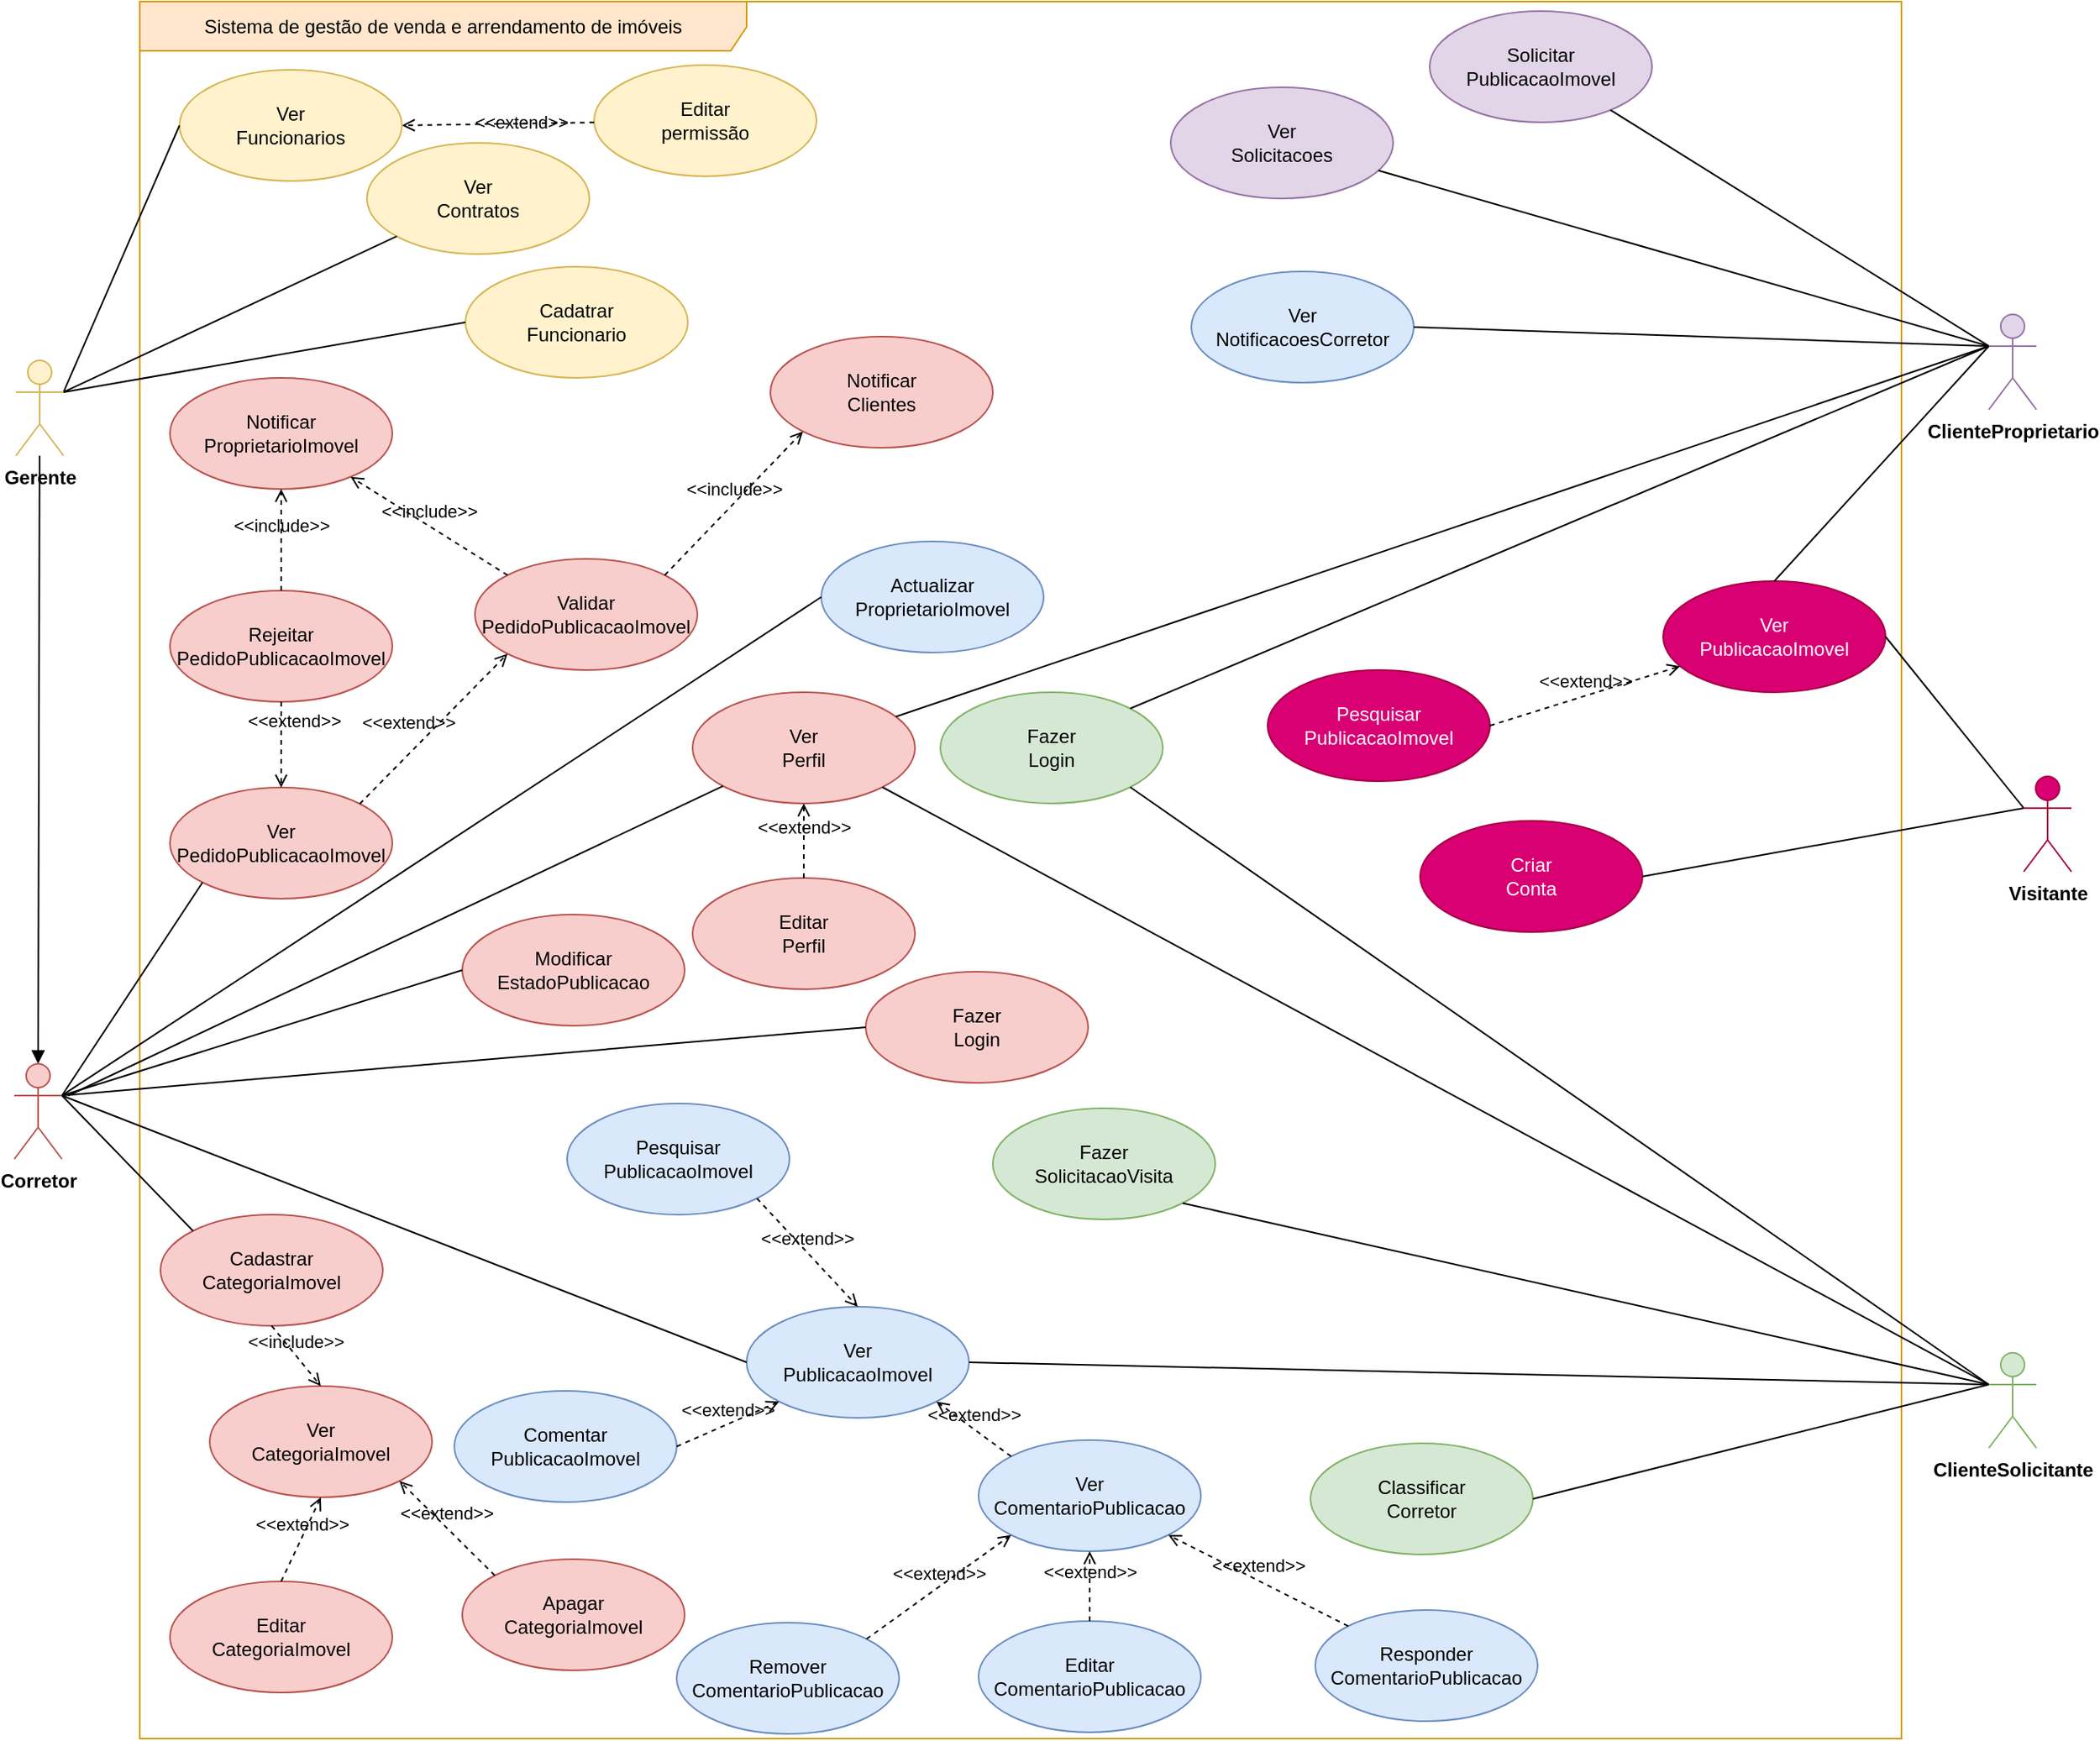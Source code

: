 <mxfile version="24.6.4" type="device">
  <diagram name="Página-1" id="oinIF-td0bnsXT2gxYEK">
    <mxGraphModel dx="1834" dy="1235" grid="0" gridSize="10" guides="1" tooltips="1" connect="1" arrows="1" fold="1" page="0" pageScale="1" pageWidth="827" pageHeight="1169" math="0" shadow="0">
      <root>
        <mxCell id="0" />
        <mxCell id="1" parent="0" />
        <mxCell id="uxgWOtZFFa0mFMytvNgW-1" value="Sistema de gestão de venda e arrendamento de imóveis" style="shape=umlFrame;whiteSpace=wrap;html=1;pointerEvents=0;recursiveResize=0;container=1;collapsible=0;width=382;height=31;fillColor=#ffe6cc;strokeColor=#d79b00;" parent="1" vertex="1">
          <mxGeometry x="-271" y="-207" width="1109" height="1094" as="geometry" />
        </mxCell>
        <mxCell id="uxgWOtZFFa0mFMytvNgW-6" value="Criar&lt;div&gt;Conta&lt;/div&gt;" style="ellipse;whiteSpace=wrap;html=1;fillColor=#d80073;strokeColor=#A50040;fontColor=#ffffff;" parent="uxgWOtZFFa0mFMytvNgW-1" vertex="1">
          <mxGeometry x="806" y="516" width="140" height="70" as="geometry" />
        </mxCell>
        <mxCell id="uxgWOtZFFa0mFMytvNgW-9" value="Cadatrar&lt;div&gt;Funcionario&lt;/div&gt;" style="ellipse;whiteSpace=wrap;html=1;fillColor=#fff2cc;strokeColor=#d6b656;" parent="uxgWOtZFFa0mFMytvNgW-1" vertex="1">
          <mxGeometry x="205" y="167" width="140" height="70" as="geometry" />
        </mxCell>
        <mxCell id="uxgWOtZFFa0mFMytvNgW-18" value="Solicitar&lt;div&gt;&lt;span style=&quot;background-color: initial;&quot;&gt;PublicacaoImovel&lt;/span&gt;&lt;/div&gt;" style="ellipse;whiteSpace=wrap;html=1;fillColor=#e1d5e7;strokeColor=#9673a6;" parent="uxgWOtZFFa0mFMytvNgW-1" vertex="1">
          <mxGeometry x="812" y="6" width="140" height="70" as="geometry" />
        </mxCell>
        <mxCell id="uxgWOtZFFa0mFMytvNgW-19" value="&lt;span&gt;Validar&lt;/span&gt;&lt;div&gt;&lt;span&gt;PedidoPublicacaoImovel&lt;/span&gt;&lt;/div&gt;" style="ellipse;whiteSpace=wrap;html=1;fillColor=#f8cecc;strokeColor=#b85450;fontStyle=0" parent="uxgWOtZFFa0mFMytvNgW-1" vertex="1">
          <mxGeometry x="211" y="351" width="140" height="70" as="geometry" />
        </mxCell>
        <mxCell id="uxgWOtZFFa0mFMytvNgW-22" value="Ver&lt;div&gt;PublicacaoImovel&lt;/div&gt;" style="ellipse;whiteSpace=wrap;html=1;fillColor=#d80073;strokeColor=#A50040;fontColor=#ffffff;" parent="uxgWOtZFFa0mFMytvNgW-1" vertex="1">
          <mxGeometry x="959" y="365" width="140" height="70" as="geometry" />
        </mxCell>
        <mxCell id="uxgWOtZFFa0mFMytvNgW-25" value="Ver&lt;div&gt;NotificacoesCorretor&lt;/div&gt;" style="ellipse;whiteSpace=wrap;html=1;fillColor=#dae8fc;strokeColor=#6c8ebf;fontStyle=0" parent="uxgWOtZFFa0mFMytvNgW-1" vertex="1">
          <mxGeometry x="662" y="170" width="140" height="70" as="geometry" />
        </mxCell>
        <mxCell id="uxgWOtZFFa0mFMytvNgW-31" value="&lt;span&gt;Ver&lt;/span&gt;&lt;div&gt;&lt;span&gt;ComentarioPublicacao&lt;/span&gt;&lt;/div&gt;" style="ellipse;whiteSpace=wrap;html=1;fillColor=#dae8fc;strokeColor=#6c8ebf;fontStyle=0" parent="uxgWOtZFFa0mFMytvNgW-1" vertex="1">
          <mxGeometry x="528" y="906" width="140" height="70" as="geometry" />
        </mxCell>
        <mxCell id="uxgWOtZFFa0mFMytvNgW-34" value="&lt;span&gt;Notificar&lt;/span&gt;&lt;div&gt;&lt;span&gt;ProprietarioImovel&lt;/span&gt;&lt;/div&gt;" style="ellipse;whiteSpace=wrap;html=1;fillColor=#f8cecc;strokeColor=#b85450;fontStyle=0" parent="uxgWOtZFFa0mFMytvNgW-1" vertex="1">
          <mxGeometry x="19" y="237" width="140" height="70" as="geometry" />
        </mxCell>
        <mxCell id="uxgWOtZFFa0mFMytvNgW-36" value="&amp;lt;&amp;lt;include&amp;gt;&amp;gt;" style="html=1;verticalAlign=bottom;labelBackgroundColor=none;endArrow=open;endFill=0;dashed=1;rounded=0;exitX=0;exitY=0;exitDx=0;exitDy=0;" parent="uxgWOtZFFa0mFMytvNgW-1" source="uxgWOtZFFa0mFMytvNgW-19" target="uxgWOtZFFa0mFMytvNgW-34" edge="1">
          <mxGeometry width="160" relative="1" as="geometry">
            <mxPoint x="338" y="303" as="sourcePoint" />
            <mxPoint x="498" y="303" as="targetPoint" />
          </mxGeometry>
        </mxCell>
        <mxCell id="uxgWOtZFFa0mFMytvNgW-37" value="&lt;span&gt;Rejeitar&lt;/span&gt;&lt;div&gt;&lt;span&gt;PedidoPublicacaoImovel&lt;/span&gt;&lt;/div&gt;" style="ellipse;whiteSpace=wrap;html=1;fillColor=#f8cecc;strokeColor=#b85450;fontStyle=0" parent="uxgWOtZFFa0mFMytvNgW-1" vertex="1">
          <mxGeometry x="19" y="371" width="140" height="70" as="geometry" />
        </mxCell>
        <mxCell id="uxgWOtZFFa0mFMytvNgW-39" value="&amp;lt;&amp;lt;include&amp;gt;&amp;gt;" style="html=1;verticalAlign=bottom;labelBackgroundColor=none;endArrow=open;endFill=0;dashed=1;rounded=0;exitX=0.5;exitY=0;exitDx=0;exitDy=0;entryX=0.5;entryY=1;entryDx=0;entryDy=0;" parent="uxgWOtZFFa0mFMytvNgW-1" source="uxgWOtZFFa0mFMytvNgW-37" target="uxgWOtZFFa0mFMytvNgW-34" edge="1">
          <mxGeometry width="160" relative="1" as="geometry">
            <mxPoint x="143" y="306" as="sourcePoint" />
            <mxPoint x="144" y="215" as="targetPoint" />
          </mxGeometry>
        </mxCell>
        <mxCell id="uxgWOtZFFa0mFMytvNgW-41" value="&lt;span&gt;Remover&lt;/span&gt;&lt;div&gt;&lt;span&gt;ComentarioPublicacao&lt;/span&gt;&lt;br&gt;&lt;/div&gt;" style="ellipse;whiteSpace=wrap;html=1;fillColor=#dae8fc;strokeColor=#6c8ebf;fontStyle=0" parent="uxgWOtZFFa0mFMytvNgW-1" vertex="1">
          <mxGeometry x="338" y="1021" width="140" height="70" as="geometry" />
        </mxCell>
        <mxCell id="uxgWOtZFFa0mFMytvNgW-42" value="&lt;span&gt;Editar&lt;/span&gt;&lt;div&gt;&lt;span&gt;ComentarioPublicacao&lt;/span&gt;&lt;br&gt;&lt;/div&gt;" style="ellipse;whiteSpace=wrap;html=1;fillColor=#dae8fc;strokeColor=#6c8ebf;fontStyle=0" parent="uxgWOtZFFa0mFMytvNgW-1" vertex="1">
          <mxGeometry x="528" y="1020" width="140" height="70" as="geometry" />
        </mxCell>
        <mxCell id="uxgWOtZFFa0mFMytvNgW-56" value="&lt;div&gt;&lt;span&gt;Responder&lt;/span&gt;&lt;/div&gt;&lt;div&gt;&lt;span&gt;ComentarioPublicacao&lt;/span&gt;&lt;br&gt;&lt;/div&gt;" style="ellipse;whiteSpace=wrap;html=1;fillColor=#dae8fc;strokeColor=#6c8ebf;fontStyle=0" parent="uxgWOtZFFa0mFMytvNgW-1" vertex="1">
          <mxGeometry x="740" y="1013" width="140" height="70" as="geometry" />
        </mxCell>
        <mxCell id="uxgWOtZFFa0mFMytvNgW-57" value="&amp;lt;&amp;lt;extend&amp;gt;&amp;gt;" style="html=1;verticalAlign=bottom;labelBackgroundColor=none;endArrow=open;endFill=0;dashed=1;rounded=0;entryX=1;entryY=1;entryDx=0;entryDy=0;" parent="uxgWOtZFFa0mFMytvNgW-1" source="uxgWOtZFFa0mFMytvNgW-56" target="uxgWOtZFFa0mFMytvNgW-31" edge="1">
          <mxGeometry width="160" relative="1" as="geometry">
            <mxPoint x="196" y="611" as="sourcePoint" />
            <mxPoint x="242" y="668" as="targetPoint" />
          </mxGeometry>
        </mxCell>
        <mxCell id="uxgWOtZFFa0mFMytvNgW-55" value="&lt;span&gt;Cadastrar&lt;/span&gt;&lt;div&gt;&lt;span&gt;CategoriaImovel&lt;/span&gt;&lt;/div&gt;" style="ellipse;whiteSpace=wrap;html=1;fillColor=#f8cecc;strokeColor=#b85450;fontStyle=0" parent="uxgWOtZFFa0mFMytvNgW-1" vertex="1">
          <mxGeometry x="13" y="764" width="140" height="70" as="geometry" />
        </mxCell>
        <mxCell id="uxgWOtZFFa0mFMytvNgW-62" value="Pesquisar&lt;div&gt;PublicacaoImovel&lt;/div&gt;" style="ellipse;whiteSpace=wrap;html=1;fillColor=#d80073;strokeColor=#A50040;fontColor=#ffffff;" parent="uxgWOtZFFa0mFMytvNgW-1" vertex="1">
          <mxGeometry x="710" y="421" width="140" height="70" as="geometry" />
        </mxCell>
        <mxCell id="uxgWOtZFFa0mFMytvNgW-63" value="&amp;lt;&amp;lt;extend&amp;gt;&amp;gt;" style="html=1;verticalAlign=bottom;labelBackgroundColor=none;endArrow=open;endFill=0;dashed=1;rounded=0;exitX=1;exitY=0.5;exitDx=0;exitDy=0;" parent="uxgWOtZFFa0mFMytvNgW-1" source="uxgWOtZFFa0mFMytvNgW-62" target="uxgWOtZFFa0mFMytvNgW-22" edge="1">
          <mxGeometry width="160" relative="1" as="geometry">
            <mxPoint x="531.5" y="690" as="sourcePoint" />
            <mxPoint x="499.5" y="753" as="targetPoint" />
          </mxGeometry>
        </mxCell>
        <mxCell id="uxgWOtZFFa0mFMytvNgW-65" value="&lt;span&gt;&lt;span&gt;Modificar&lt;/span&gt;&lt;/span&gt;&lt;div&gt;&lt;span&gt;&lt;span&gt;EstadoPublicacao&lt;/span&gt;&lt;/span&gt;&lt;/div&gt;" style="ellipse;whiteSpace=wrap;html=1;fillColor=#f8cecc;strokeColor=#b85450;fontStyle=0" parent="uxgWOtZFFa0mFMytvNgW-1" vertex="1">
          <mxGeometry x="203" y="575" width="140" height="70" as="geometry" />
        </mxCell>
        <mxCell id="uxgWOtZFFa0mFMytvNgW-58" value="&lt;span&gt;Ver&lt;/span&gt;&lt;div&gt;&lt;span&gt;PublicacaoImovel&lt;/span&gt;&lt;/div&gt;" style="ellipse;whiteSpace=wrap;html=1;fillColor=#dae8fc;strokeColor=#6c8ebf;fontStyle=0" parent="uxgWOtZFFa0mFMytvNgW-1" vertex="1">
          <mxGeometry x="382" y="822" width="140" height="70" as="geometry" />
        </mxCell>
        <mxCell id="uxgWOtZFFa0mFMytvNgW-70" value="Fazer&lt;div&gt;SolicitacaoVisita&lt;/div&gt;" style="ellipse;whiteSpace=wrap;html=1;fillColor=#d5e8d4;strokeColor=#82b366;" parent="uxgWOtZFFa0mFMytvNgW-1" vertex="1">
          <mxGeometry x="537" y="697" width="140" height="70" as="geometry" />
        </mxCell>
        <mxCell id="uxgWOtZFFa0mFMytvNgW-77" value="Editar&lt;div&gt;permissão&lt;/div&gt;" style="ellipse;whiteSpace=wrap;html=1;fillColor=#fff2cc;strokeColor=#d6b656;" parent="uxgWOtZFFa0mFMytvNgW-1" vertex="1">
          <mxGeometry x="286" y="40" width="140" height="70" as="geometry" />
        </mxCell>
        <mxCell id="uxgWOtZFFa0mFMytvNgW-78" value="&amp;lt;&amp;lt;extend&amp;gt;&amp;gt;" style="html=1;verticalAlign=bottom;labelBackgroundColor=none;endArrow=open;endFill=0;dashed=1;rounded=0;entryX=1;entryY=0.5;entryDx=0;entryDy=0;" parent="uxgWOtZFFa0mFMytvNgW-1" source="uxgWOtZFFa0mFMytvNgW-77" target="FGOciUeCJHYGwHbxiSey-7" edge="1">
          <mxGeometry x="-0.234" y="8" width="160" relative="1" as="geometry">
            <mxPoint x="129" y="179" as="sourcePoint" />
            <mxPoint x="112" y="163" as="targetPoint" />
            <mxPoint as="offset" />
          </mxGeometry>
        </mxCell>
        <mxCell id="uxgWOtZFFa0mFMytvNgW-79" value="Classificar&lt;div&gt;Corretor&lt;/div&gt;" style="ellipse;whiteSpace=wrap;html=1;fillColor=#d5e8d4;strokeColor=#82b366;" parent="uxgWOtZFFa0mFMytvNgW-1" vertex="1">
          <mxGeometry x="737" y="908" width="140" height="70" as="geometry" />
        </mxCell>
        <mxCell id="uxgWOtZFFa0mFMytvNgW-85" value="Ver&lt;div&gt;Perfil&lt;/div&gt;" style="ellipse;whiteSpace=wrap;html=1;fillColor=#f8cecc;strokeColor=#b85450;fontStyle=0" parent="uxgWOtZFFa0mFMytvNgW-1" vertex="1">
          <mxGeometry x="348" y="435" width="140" height="70" as="geometry" />
        </mxCell>
        <mxCell id="uxgWOtZFFa0mFMytvNgW-87" value="Ver&lt;div&gt;Contratos&lt;/div&gt;" style="ellipse;whiteSpace=wrap;html=1;fillColor=#fff2cc;strokeColor=#d6b656;" parent="uxgWOtZFFa0mFMytvNgW-1" vertex="1">
          <mxGeometry x="143" y="89" width="140" height="70" as="geometry" />
        </mxCell>
        <mxCell id="FGOciUeCJHYGwHbxiSey-1" value="&lt;span&gt;Fazer&lt;/span&gt;&lt;div&gt;&lt;span&gt;Login&lt;/span&gt;&lt;/div&gt;" style="ellipse;whiteSpace=wrap;html=1;fillColor=#d5e8d4;strokeColor=#82b366;fontStyle=0" parent="uxgWOtZFFa0mFMytvNgW-1" vertex="1">
          <mxGeometry x="504" y="435" width="140" height="70" as="geometry" />
        </mxCell>
        <mxCell id="FGOciUeCJHYGwHbxiSey-7" value="Ver&lt;div&gt;Funcionarios&lt;/div&gt;" style="ellipse;whiteSpace=wrap;html=1;fillColor=#fff2cc;strokeColor=#d6b656;" parent="uxgWOtZFFa0mFMytvNgW-1" vertex="1">
          <mxGeometry x="25" y="43" width="140" height="70" as="geometry" />
        </mxCell>
        <mxCell id="FGOciUeCJHYGwHbxiSey-15" value="&amp;lt;&amp;lt;extend&amp;gt;&amp;gt;" style="html=1;verticalAlign=bottom;labelBackgroundColor=none;endArrow=open;endFill=0;dashed=1;rounded=0;entryX=0;entryY=1;entryDx=0;entryDy=0;exitX=1;exitY=0;exitDx=0;exitDy=0;" parent="uxgWOtZFFa0mFMytvNgW-1" source="uxgWOtZFFa0mFMytvNgW-41" target="uxgWOtZFFa0mFMytvNgW-31" edge="1">
          <mxGeometry width="160" relative="1" as="geometry">
            <mxPoint x="295" y="905" as="sourcePoint" />
            <mxPoint x="322" y="974" as="targetPoint" />
          </mxGeometry>
        </mxCell>
        <mxCell id="FGOciUeCJHYGwHbxiSey-16" value="&amp;lt;&amp;lt;extend&amp;gt;&amp;gt;" style="html=1;verticalAlign=bottom;labelBackgroundColor=none;endArrow=open;endFill=0;dashed=1;rounded=0;entryX=0.5;entryY=1;entryDx=0;entryDy=0;exitX=0.5;exitY=0;exitDx=0;exitDy=0;" parent="uxgWOtZFFa0mFMytvNgW-1" source="uxgWOtZFFa0mFMytvNgW-42" target="uxgWOtZFFa0mFMytvNgW-31" edge="1">
          <mxGeometry width="160" relative="1" as="geometry">
            <mxPoint x="259" y="973" as="sourcePoint" />
            <mxPoint x="360" y="887" as="targetPoint" />
          </mxGeometry>
        </mxCell>
        <mxCell id="FGOciUeCJHYGwHbxiSey-23" value="Editar&lt;div&gt;Perfil&lt;/div&gt;" style="ellipse;whiteSpace=wrap;html=1;fillColor=#f8cecc;strokeColor=#b85450;fontStyle=0" parent="uxgWOtZFFa0mFMytvNgW-1" vertex="1">
          <mxGeometry x="348" y="552" width="140" height="70" as="geometry" />
        </mxCell>
        <mxCell id="FGOciUeCJHYGwHbxiSey-24" value="&amp;lt;&amp;lt;extend&amp;gt;&amp;gt;" style="html=1;verticalAlign=bottom;labelBackgroundColor=none;endArrow=open;endFill=0;dashed=1;rounded=0;entryX=0.5;entryY=1;entryDx=0;entryDy=0;exitX=0.5;exitY=0;exitDx=0;exitDy=0;" parent="uxgWOtZFFa0mFMytvNgW-1" source="FGOciUeCJHYGwHbxiSey-23" target="uxgWOtZFFa0mFMytvNgW-85" edge="1">
          <mxGeometry width="160" relative="1" as="geometry">
            <mxPoint x="200" y="626" as="sourcePoint" />
            <mxPoint x="237" y="561" as="targetPoint" />
          </mxGeometry>
        </mxCell>
        <mxCell id="FGOciUeCJHYGwHbxiSey-25" value="&lt;span&gt;Ver&lt;/span&gt;&lt;div&gt;&lt;span&gt;CategoriaImovel&lt;/span&gt;&lt;/div&gt;" style="ellipse;whiteSpace=wrap;html=1;fillColor=#f8cecc;strokeColor=#b85450;fontStyle=0" parent="uxgWOtZFFa0mFMytvNgW-1" vertex="1">
          <mxGeometry x="44" y="872" width="140" height="70" as="geometry" />
        </mxCell>
        <mxCell id="FGOciUeCJHYGwHbxiSey-27" value="&amp;lt;&amp;lt;include&amp;gt;&amp;gt;" style="html=1;verticalAlign=bottom;labelBackgroundColor=none;endArrow=open;endFill=0;dashed=1;rounded=0;exitX=0.5;exitY=1;exitDx=0;exitDy=0;entryX=0.5;entryY=0;entryDx=0;entryDy=0;" parent="uxgWOtZFFa0mFMytvNgW-1" source="uxgWOtZFFa0mFMytvNgW-55" target="FGOciUeCJHYGwHbxiSey-25" edge="1">
          <mxGeometry width="160" relative="1" as="geometry">
            <mxPoint x="228" y="944" as="sourcePoint" />
            <mxPoint x="127" y="918" as="targetPoint" />
          </mxGeometry>
        </mxCell>
        <mxCell id="FGOciUeCJHYGwHbxiSey-28" value="&lt;span&gt;Editar&lt;/span&gt;&lt;div&gt;&lt;span&gt;CategoriaImovel&lt;/span&gt;&lt;/div&gt;" style="ellipse;whiteSpace=wrap;html=1;fillColor=#f8cecc;strokeColor=#b85450;fontStyle=0" parent="uxgWOtZFFa0mFMytvNgW-1" vertex="1">
          <mxGeometry x="19" y="995" width="140" height="70" as="geometry" />
        </mxCell>
        <mxCell id="FGOciUeCJHYGwHbxiSey-29" value="&amp;lt;&amp;lt;extend&amp;gt;&amp;gt;" style="html=1;verticalAlign=bottom;labelBackgroundColor=none;endArrow=open;endFill=0;dashed=1;rounded=0;entryX=0.5;entryY=1;entryDx=0;entryDy=0;exitX=0.5;exitY=0;exitDx=0;exitDy=0;" parent="uxgWOtZFFa0mFMytvNgW-1" source="FGOciUeCJHYGwHbxiSey-28" target="FGOciUeCJHYGwHbxiSey-25" edge="1">
          <mxGeometry width="160" relative="1" as="geometry">
            <mxPoint x="249" y="941" as="sourcePoint" />
            <mxPoint x="249" y="840" as="targetPoint" />
          </mxGeometry>
        </mxCell>
        <mxCell id="FGOciUeCJHYGwHbxiSey-30" value="&lt;span&gt;Apagar&lt;/span&gt;&lt;div&gt;&lt;span&gt;CategoriaImovel&lt;/span&gt;&lt;/div&gt;" style="ellipse;whiteSpace=wrap;html=1;fillColor=#f8cecc;strokeColor=#b85450;fontStyle=0" parent="uxgWOtZFFa0mFMytvNgW-1" vertex="1">
          <mxGeometry x="203" y="981" width="140" height="70" as="geometry" />
        </mxCell>
        <mxCell id="FGOciUeCJHYGwHbxiSey-31" value="&amp;lt;&amp;lt;extend&amp;gt;&amp;gt;" style="html=1;verticalAlign=bottom;labelBackgroundColor=none;endArrow=open;endFill=0;dashed=1;rounded=0;exitX=0;exitY=0;exitDx=0;exitDy=0;entryX=1;entryY=1;entryDx=0;entryDy=0;" parent="uxgWOtZFFa0mFMytvNgW-1" source="FGOciUeCJHYGwHbxiSey-30" target="FGOciUeCJHYGwHbxiSey-25" edge="1">
          <mxGeometry width="160" relative="1" as="geometry">
            <mxPoint x="396" y="943" as="sourcePoint" />
            <mxPoint x="305" y="941" as="targetPoint" />
          </mxGeometry>
        </mxCell>
        <mxCell id="FGOciUeCJHYGwHbxiSey-34" value="&lt;span&gt;Comentar&lt;/span&gt;&lt;div&gt;&lt;span&gt;PublicacaoImovel&lt;/span&gt;&lt;/div&gt;" style="ellipse;whiteSpace=wrap;html=1;fillColor=#dae8fc;strokeColor=#6c8ebf;fontStyle=0" parent="uxgWOtZFFa0mFMytvNgW-1" vertex="1">
          <mxGeometry x="198" y="875" width="140" height="70" as="geometry" />
        </mxCell>
        <mxCell id="FGOciUeCJHYGwHbxiSey-35" value="&amp;lt;&amp;lt;extend&amp;gt;&amp;gt;" style="html=1;verticalAlign=bottom;labelBackgroundColor=none;endArrow=open;endFill=0;dashed=1;rounded=0;entryX=0;entryY=1;entryDx=0;entryDy=0;exitX=1;exitY=0.5;exitDx=0;exitDy=0;" parent="uxgWOtZFFa0mFMytvNgW-1" source="FGOciUeCJHYGwHbxiSey-34" target="uxgWOtZFFa0mFMytvNgW-58" edge="1">
          <mxGeometry width="160" relative="1" as="geometry">
            <mxPoint x="331" y="738" as="sourcePoint" />
            <mxPoint x="322" y="623" as="targetPoint" />
          </mxGeometry>
        </mxCell>
        <mxCell id="FGOciUeCJHYGwHbxiSey-36" value="&amp;lt;&amp;lt;extend&amp;gt;&amp;gt;" style="html=1;verticalAlign=bottom;labelBackgroundColor=none;endArrow=open;endFill=0;dashed=1;rounded=0;entryX=1;entryY=1;entryDx=0;entryDy=0;exitX=0;exitY=0;exitDx=0;exitDy=0;" parent="uxgWOtZFFa0mFMytvNgW-1" source="uxgWOtZFFa0mFMytvNgW-31" target="uxgWOtZFFa0mFMytvNgW-58" edge="1">
          <mxGeometry width="160" relative="1" as="geometry">
            <mxPoint x="492" y="763" as="sourcePoint" />
            <mxPoint x="406" y="635" as="targetPoint" />
          </mxGeometry>
        </mxCell>
        <mxCell id="tdkB1YRlQaMixIxoZtIN-6" value="&lt;span&gt;&lt;span&gt;Fazer&lt;/span&gt;&lt;/span&gt;&lt;div&gt;&lt;span&gt;&lt;span&gt;Login&lt;/span&gt;&lt;/span&gt;&lt;/div&gt;" style="ellipse;whiteSpace=wrap;html=1;fillColor=#f8cecc;strokeColor=#b85450;fontStyle=0" parent="uxgWOtZFFa0mFMytvNgW-1" vertex="1">
          <mxGeometry x="457" y="611" width="140" height="70" as="geometry" />
        </mxCell>
        <mxCell id="tdkB1YRlQaMixIxoZtIN-7" value="&lt;span&gt;Notificar&lt;/span&gt;&lt;div&gt;&lt;span&gt;Clientes&lt;/span&gt;&lt;/div&gt;" style="ellipse;whiteSpace=wrap;html=1;fillColor=#f8cecc;strokeColor=#b85450;fontStyle=0" parent="uxgWOtZFFa0mFMytvNgW-1" vertex="1">
          <mxGeometry x="397" y="211" width="140" height="70" as="geometry" />
        </mxCell>
        <mxCell id="tdkB1YRlQaMixIxoZtIN-8" value="&amp;lt;&amp;lt;include&amp;gt;&amp;gt;" style="html=1;verticalAlign=bottom;labelBackgroundColor=none;endArrow=open;endFill=0;dashed=1;rounded=0;exitX=1;exitY=0;exitDx=0;exitDy=0;entryX=0;entryY=1;entryDx=0;entryDy=0;" parent="uxgWOtZFFa0mFMytvNgW-1" source="uxgWOtZFFa0mFMytvNgW-19" target="tdkB1YRlQaMixIxoZtIN-7" edge="1">
          <mxGeometry width="160" relative="1" as="geometry">
            <mxPoint x="112" y="403" as="sourcePoint" />
            <mxPoint x="113" y="345" as="targetPoint" />
          </mxGeometry>
        </mxCell>
        <mxCell id="tdkB1YRlQaMixIxoZtIN-9" value="&lt;span&gt;Ver&lt;/span&gt;&lt;div&gt;&lt;span&gt;PedidoPublicacaoImovel&lt;/span&gt;&lt;/div&gt;" style="ellipse;whiteSpace=wrap;html=1;fillColor=#f8cecc;strokeColor=#b85450;fontStyle=0" parent="uxgWOtZFFa0mFMytvNgW-1" vertex="1">
          <mxGeometry x="19" y="495" width="140" height="70" as="geometry" />
        </mxCell>
        <mxCell id="tdkB1YRlQaMixIxoZtIN-10" value="&amp;lt;&amp;lt;extend&amp;gt;&amp;gt;" style="html=1;verticalAlign=bottom;labelBackgroundColor=none;endArrow=open;endFill=0;dashed=1;rounded=0;entryX=0.5;entryY=0;entryDx=0;entryDy=0;exitX=0.5;exitY=1;exitDx=0;exitDy=0;" parent="uxgWOtZFFa0mFMytvNgW-1" source="uxgWOtZFFa0mFMytvNgW-37" target="tdkB1YRlQaMixIxoZtIN-9" edge="1">
          <mxGeometry x="-0.234" y="8" width="160" relative="1" as="geometry">
            <mxPoint x="159" y="421" as="sourcePoint" />
            <mxPoint x="39" y="423" as="targetPoint" />
            <mxPoint as="offset" />
          </mxGeometry>
        </mxCell>
        <mxCell id="tdkB1YRlQaMixIxoZtIN-11" value="&amp;lt;&amp;lt;extend&amp;gt;&amp;gt;" style="html=1;verticalAlign=bottom;labelBackgroundColor=none;endArrow=open;endFill=0;dashed=1;rounded=0;entryX=0;entryY=1;entryDx=0;entryDy=0;exitX=1;exitY=0;exitDx=0;exitDy=0;" parent="uxgWOtZFFa0mFMytvNgW-1" source="tdkB1YRlQaMixIxoZtIN-9" target="uxgWOtZFFa0mFMytvNgW-19" edge="1">
          <mxGeometry x="-0.234" y="8" width="160" relative="1" as="geometry">
            <mxPoint x="170" y="417" as="sourcePoint" />
            <mxPoint x="50" y="419" as="targetPoint" />
            <mxPoint as="offset" />
          </mxGeometry>
        </mxCell>
        <mxCell id="tdkB1YRlQaMixIxoZtIN-12" value="&lt;span&gt;Pesquisar&lt;/span&gt;&lt;div&gt;&lt;span&gt;PublicacaoImovel&lt;/span&gt;&lt;/div&gt;" style="ellipse;whiteSpace=wrap;html=1;fillColor=#dae8fc;strokeColor=#6c8ebf;fontStyle=0" parent="uxgWOtZFFa0mFMytvNgW-1" vertex="1">
          <mxGeometry x="269" y="694" width="140" height="70" as="geometry" />
        </mxCell>
        <mxCell id="tdkB1YRlQaMixIxoZtIN-13" value="&amp;lt;&amp;lt;extend&amp;gt;&amp;gt;" style="html=1;verticalAlign=bottom;labelBackgroundColor=none;endArrow=open;endFill=0;dashed=1;rounded=0;entryX=0.5;entryY=0;entryDx=0;entryDy=0;exitX=1;exitY=1;exitDx=0;exitDy=0;" parent="uxgWOtZFFa0mFMytvNgW-1" source="tdkB1YRlQaMixIxoZtIN-12" target="uxgWOtZFFa0mFMytvNgW-58" edge="1">
          <mxGeometry width="160" relative="1" as="geometry">
            <mxPoint x="503" y="815" as="sourcePoint" />
            <mxPoint x="568" y="803" as="targetPoint" />
          </mxGeometry>
        </mxCell>
        <mxCell id="tdkB1YRlQaMixIxoZtIN-15" value="Ver&lt;div&gt;&lt;span style=&quot;background-color: initial;&quot;&gt;Solicitacoes&lt;/span&gt;&lt;/div&gt;" style="ellipse;whiteSpace=wrap;html=1;fillColor=#e1d5e7;strokeColor=#9673a6;" parent="uxgWOtZFFa0mFMytvNgW-1" vertex="1">
          <mxGeometry x="649" y="54" width="140" height="70" as="geometry" />
        </mxCell>
        <mxCell id="tdkB1YRlQaMixIxoZtIN-20" value="Actualizar&lt;div&gt;ProprietarioImovel&lt;/div&gt;" style="ellipse;whiteSpace=wrap;html=1;fillColor=#dae8fc;strokeColor=#6c8ebf;fontStyle=0" parent="uxgWOtZFFa0mFMytvNgW-1" vertex="1">
          <mxGeometry x="429" y="340" width="140" height="70" as="geometry" />
        </mxCell>
        <mxCell id="uxgWOtZFFa0mFMytvNgW-13" style="rounded=0;orthogonalLoop=1;jettySize=auto;html=1;entryX=0;entryY=0.5;entryDx=0;entryDy=0;endArrow=none;endFill=0;exitX=1;exitY=0.333;exitDx=0;exitDy=0;exitPerimeter=0;" parent="1" source="uxgWOtZFFa0mFMytvNgW-2" target="uxgWOtZFFa0mFMytvNgW-9" edge="1">
          <mxGeometry relative="1" as="geometry" />
        </mxCell>
        <mxCell id="uxgWOtZFFa0mFMytvNgW-15" style="rounded=0;orthogonalLoop=1;jettySize=auto;html=1;endArrow=block;endFill=1;entryX=0.5;entryY=0;entryDx=0;entryDy=0;entryPerimeter=0;" parent="1" source="uxgWOtZFFa0mFMytvNgW-2" target="uxgWOtZFFa0mFMytvNgW-3" edge="1">
          <mxGeometry relative="1" as="geometry">
            <mxPoint x="-340" y="450" as="targetPoint" />
          </mxGeometry>
        </mxCell>
        <mxCell id="uxgWOtZFFa0mFMytvNgW-88" style="rounded=0;orthogonalLoop=1;jettySize=auto;html=1;endArrow=none;endFill=0;exitX=1;exitY=0.333;exitDx=0;exitDy=0;exitPerimeter=0;" parent="1" source="uxgWOtZFFa0mFMytvNgW-2" target="uxgWOtZFFa0mFMytvNgW-87" edge="1">
          <mxGeometry relative="1" as="geometry" />
        </mxCell>
        <mxCell id="FGOciUeCJHYGwHbxiSey-8" style="rounded=0;orthogonalLoop=1;jettySize=auto;html=1;entryX=0;entryY=0.5;entryDx=0;entryDy=0;exitX=1;exitY=0.333;exitDx=0;exitDy=0;exitPerimeter=0;endArrow=none;endFill=0;" parent="1" source="uxgWOtZFFa0mFMytvNgW-2" target="FGOciUeCJHYGwHbxiSey-7" edge="1">
          <mxGeometry relative="1" as="geometry" />
        </mxCell>
        <mxCell id="uxgWOtZFFa0mFMytvNgW-2" value="&lt;span style=&quot;font-weight: 700; text-wrap: wrap;&quot;&gt;Gerente&lt;/span&gt;" style="shape=umlActor;verticalLabelPosition=bottom;verticalAlign=top;html=1;fillColor=#fff2cc;strokeColor=#d6b656;" parent="1" vertex="1">
          <mxGeometry x="-349" y="19" width="30" height="60" as="geometry" />
        </mxCell>
        <mxCell id="uxgWOtZFFa0mFMytvNgW-21" style="rounded=0;orthogonalLoop=1;jettySize=auto;html=1;entryX=0;entryY=1;entryDx=0;entryDy=0;exitX=1;exitY=0.333;exitDx=0;exitDy=0;exitPerimeter=0;endArrow=none;endFill=0;" parent="1" source="uxgWOtZFFa0mFMytvNgW-3" target="tdkB1YRlQaMixIxoZtIN-9" edge="1">
          <mxGeometry relative="1" as="geometry" />
        </mxCell>
        <mxCell id="uxgWOtZFFa0mFMytvNgW-27" style="rounded=0;orthogonalLoop=1;jettySize=auto;html=1;entryX=0;entryY=0.5;entryDx=0;entryDy=0;exitX=1;exitY=0.333;exitDx=0;exitDy=0;exitPerimeter=0;endArrow=none;endFill=0;" parent="1" source="uxgWOtZFFa0mFMytvNgW-3" target="tdkB1YRlQaMixIxoZtIN-20" edge="1">
          <mxGeometry relative="1" as="geometry" />
        </mxCell>
        <mxCell id="uxgWOtZFFa0mFMytvNgW-86" style="rounded=0;orthogonalLoop=1;jettySize=auto;html=1;endArrow=none;endFill=0;" parent="1" target="uxgWOtZFFa0mFMytvNgW-85" edge="1">
          <mxGeometry relative="1" as="geometry">
            <mxPoint x="-316" y="482" as="sourcePoint" />
          </mxGeometry>
        </mxCell>
        <mxCell id="FGOciUeCJHYGwHbxiSey-2" style="rounded=0;orthogonalLoop=1;jettySize=auto;html=1;entryX=0;entryY=0.5;entryDx=0;entryDy=0;endArrow=none;endFill=0;exitX=1;exitY=0.333;exitDx=0;exitDy=0;exitPerimeter=0;" parent="1" source="uxgWOtZFFa0mFMytvNgW-3" target="tdkB1YRlQaMixIxoZtIN-6" edge="1">
          <mxGeometry relative="1" as="geometry" />
        </mxCell>
        <mxCell id="FGOciUeCJHYGwHbxiSey-19" style="rounded=0;orthogonalLoop=1;jettySize=auto;html=1;entryX=0;entryY=0.5;entryDx=0;entryDy=0;endArrow=none;endFill=0;exitX=1;exitY=0.333;exitDx=0;exitDy=0;exitPerimeter=0;" parent="1" source="uxgWOtZFFa0mFMytvNgW-3" target="uxgWOtZFFa0mFMytvNgW-58" edge="1">
          <mxGeometry relative="1" as="geometry" />
        </mxCell>
        <mxCell id="uxgWOtZFFa0mFMytvNgW-3" value="&lt;span style=&quot;font-weight: 700; text-wrap: wrap;&quot;&gt;Corretor&lt;/span&gt;" style="shape=umlActor;verticalLabelPosition=bottom;verticalAlign=top;html=1;fillColor=#f8cecc;strokeColor=#b85450;" parent="1" vertex="1">
          <mxGeometry x="-350" y="462" width="30" height="60" as="geometry" />
        </mxCell>
        <mxCell id="uxgWOtZFFa0mFMytvNgW-20" style="rounded=0;orthogonalLoop=1;jettySize=auto;html=1;exitX=0;exitY=0.333;exitDx=0;exitDy=0;exitPerimeter=0;endArrow=none;endFill=0;" parent="1" source="uxgWOtZFFa0mFMytvNgW-4" target="uxgWOtZFFa0mFMytvNgW-18" edge="1">
          <mxGeometry relative="1" as="geometry" />
        </mxCell>
        <mxCell id="FGOciUeCJHYGwHbxiSey-4" style="rounded=0;orthogonalLoop=1;jettySize=auto;html=1;entryX=1;entryY=0;entryDx=0;entryDy=0;endArrow=none;endFill=0;exitX=0;exitY=0.333;exitDx=0;exitDy=0;exitPerimeter=0;" parent="1" source="uxgWOtZFFa0mFMytvNgW-4" target="FGOciUeCJHYGwHbxiSey-1" edge="1">
          <mxGeometry relative="1" as="geometry" />
        </mxCell>
        <mxCell id="uxgWOtZFFa0mFMytvNgW-4" value="&lt;span style=&quot;font-weight: 700; text-wrap: wrap;&quot;&gt;ClienteProprietario&lt;/span&gt;" style="shape=umlActor;verticalLabelPosition=bottom;verticalAlign=top;html=1;fillColor=#e1d5e7;strokeColor=#9673a6;" parent="1" vertex="1">
          <mxGeometry x="893" y="-10" width="30" height="60" as="geometry" />
        </mxCell>
        <mxCell id="uxgWOtZFFa0mFMytvNgW-26" style="rounded=0;orthogonalLoop=1;jettySize=auto;html=1;entryX=1;entryY=0.5;entryDx=0;entryDy=0;exitX=0;exitY=0.333;exitDx=0;exitDy=0;exitPerimeter=0;endArrow=none;endFill=0;" parent="1" source="uxgWOtZFFa0mFMytvNgW-4" target="uxgWOtZFFa0mFMytvNgW-25" edge="1">
          <mxGeometry relative="1" as="geometry" />
        </mxCell>
        <mxCell id="uxgWOtZFFa0mFMytvNgW-81" style="rounded=0;orthogonalLoop=1;jettySize=auto;html=1;entryX=1;entryY=0.5;entryDx=0;entryDy=0;endArrow=none;endFill=0;exitX=0;exitY=0.333;exitDx=0;exitDy=0;exitPerimeter=0;" parent="1" source="uxgWOtZFFa0mFMytvNgW-5" target="uxgWOtZFFa0mFMytvNgW-79" edge="1">
          <mxGeometry relative="1" as="geometry" />
        </mxCell>
        <mxCell id="FGOciUeCJHYGwHbxiSey-3" style="rounded=0;orthogonalLoop=1;jettySize=auto;html=1;entryX=1;entryY=1;entryDx=0;entryDy=0;endArrow=none;endFill=0;exitX=0;exitY=0.333;exitDx=0;exitDy=0;exitPerimeter=0;" parent="1" source="uxgWOtZFFa0mFMytvNgW-5" target="FGOciUeCJHYGwHbxiSey-1" edge="1">
          <mxGeometry relative="1" as="geometry" />
        </mxCell>
        <mxCell id="FGOciUeCJHYGwHbxiSey-20" style="rounded=0;orthogonalLoop=1;jettySize=auto;html=1;entryX=1;entryY=0.5;entryDx=0;entryDy=0;endArrow=none;endFill=0;exitX=0;exitY=0.333;exitDx=0;exitDy=0;exitPerimeter=0;" parent="1" source="uxgWOtZFFa0mFMytvNgW-5" target="uxgWOtZFFa0mFMytvNgW-58" edge="1">
          <mxGeometry relative="1" as="geometry" />
        </mxCell>
        <mxCell id="FGOciUeCJHYGwHbxiSey-21" style="rounded=0;orthogonalLoop=1;jettySize=auto;html=1;entryX=1;entryY=1;entryDx=0;entryDy=0;endArrow=none;endFill=0;exitX=0;exitY=0.333;exitDx=0;exitDy=0;exitPerimeter=0;" parent="1" source="uxgWOtZFFa0mFMytvNgW-5" target="uxgWOtZFFa0mFMytvNgW-70" edge="1">
          <mxGeometry relative="1" as="geometry" />
        </mxCell>
        <mxCell id="tdkB1YRlQaMixIxoZtIN-4" style="rounded=0;orthogonalLoop=1;jettySize=auto;html=1;entryX=1;entryY=1;entryDx=0;entryDy=0;endArrow=none;endFill=0;exitX=0;exitY=0.333;exitDx=0;exitDy=0;exitPerimeter=0;" parent="1" source="uxgWOtZFFa0mFMytvNgW-5" target="uxgWOtZFFa0mFMytvNgW-85" edge="1">
          <mxGeometry relative="1" as="geometry" />
        </mxCell>
        <mxCell id="uxgWOtZFFa0mFMytvNgW-5" value="&lt;span style=&quot;font-weight: 700; text-wrap: wrap;&quot;&gt;ClienteSolicitante&lt;/span&gt;" style="shape=umlActor;verticalLabelPosition=bottom;verticalAlign=top;html=1;fillColor=#d5e8d4;strokeColor=#82b366;" parent="1" vertex="1">
          <mxGeometry x="893" y="644" width="30" height="60" as="geometry" />
        </mxCell>
        <mxCell id="uxgWOtZFFa0mFMytvNgW-64" style="rounded=0;orthogonalLoop=1;jettySize=auto;html=1;entryX=0;entryY=0;entryDx=0;entryDy=0;exitX=1;exitY=0.333;exitDx=0;exitDy=0;exitPerimeter=0;endArrow=none;endFill=0;" parent="1" source="uxgWOtZFFa0mFMytvNgW-3" target="uxgWOtZFFa0mFMytvNgW-55" edge="1">
          <mxGeometry relative="1" as="geometry" />
        </mxCell>
        <mxCell id="uxgWOtZFFa0mFMytvNgW-66" style="rounded=0;orthogonalLoop=1;jettySize=auto;html=1;entryX=0;entryY=0.5;entryDx=0;entryDy=0;exitX=1;exitY=0.333;exitDx=0;exitDy=0;exitPerimeter=0;endArrow=none;endFill=0;" parent="1" source="uxgWOtZFFa0mFMytvNgW-3" target="uxgWOtZFFa0mFMytvNgW-65" edge="1">
          <mxGeometry relative="1" as="geometry">
            <mxPoint x="-329" y="663" as="sourcePoint" />
          </mxGeometry>
        </mxCell>
        <mxCell id="uxgWOtZFFa0mFMytvNgW-69" style="rounded=0;orthogonalLoop=1;jettySize=auto;html=1;exitX=0;exitY=0.333;exitDx=0;exitDy=0;exitPerimeter=0;endArrow=none;endFill=0;entryX=0.5;entryY=0;entryDx=0;entryDy=0;" parent="1" source="uxgWOtZFFa0mFMytvNgW-4" target="uxgWOtZFFa0mFMytvNgW-22" edge="1">
          <mxGeometry relative="1" as="geometry">
            <mxPoint x="400" y="121" as="sourcePoint" />
            <mxPoint x="306.635" y="-48.417" as="targetPoint" />
          </mxGeometry>
        </mxCell>
        <mxCell id="FGOciUeCJHYGwHbxiSey-14" style="rounded=0;orthogonalLoop=1;jettySize=auto;html=1;entryX=1;entryY=0.5;entryDx=0;entryDy=0;endArrow=none;endFill=0;exitX=0;exitY=0.333;exitDx=0;exitDy=0;exitPerimeter=0;" parent="1" source="FGOciUeCJHYGwHbxiSey-10" target="uxgWOtZFFa0mFMytvNgW-22" edge="1">
          <mxGeometry relative="1" as="geometry" />
        </mxCell>
        <mxCell id="pLplR0KY7bpChs8TC4EC-1" style="rounded=0;orthogonalLoop=1;jettySize=auto;html=1;entryX=1;entryY=0.5;entryDx=0;entryDy=0;endArrow=none;endFill=0;exitX=0;exitY=0.333;exitDx=0;exitDy=0;exitPerimeter=0;" edge="1" parent="1" source="FGOciUeCJHYGwHbxiSey-10" target="uxgWOtZFFa0mFMytvNgW-6">
          <mxGeometry relative="1" as="geometry" />
        </mxCell>
        <mxCell id="FGOciUeCJHYGwHbxiSey-10" value="&lt;span style=&quot;color: rgb(0, 0, 0); font-weight: 700; text-wrap: wrap;&quot;&gt;Visitante&lt;/span&gt;" style="shape=umlActor;verticalLabelPosition=bottom;verticalAlign=top;html=1;outlineConnect=0;fillColor=#d80073;fontColor=#ffffff;strokeColor=#A50040;" parent="1" vertex="1">
          <mxGeometry x="915" y="281" width="30" height="60" as="geometry" />
        </mxCell>
        <mxCell id="tdkB1YRlQaMixIxoZtIN-5" style="rounded=0;orthogonalLoop=1;jettySize=auto;html=1;entryX=0;entryY=0.333;entryDx=0;entryDy=0;entryPerimeter=0;endArrow=none;endFill=0;" parent="1" source="uxgWOtZFFa0mFMytvNgW-85" target="uxgWOtZFFa0mFMytvNgW-4" edge="1">
          <mxGeometry relative="1" as="geometry" />
        </mxCell>
        <mxCell id="tdkB1YRlQaMixIxoZtIN-16" style="rounded=0;orthogonalLoop=1;jettySize=auto;html=1;exitX=0;exitY=0.333;exitDx=0;exitDy=0;exitPerimeter=0;endArrow=none;endFill=0;" parent="1" source="uxgWOtZFFa0mFMytvNgW-4" target="tdkB1YRlQaMixIxoZtIN-15" edge="1">
          <mxGeometry relative="1" as="geometry">
            <mxPoint x="631" y="54" as="sourcePoint" />
          </mxGeometry>
        </mxCell>
      </root>
    </mxGraphModel>
  </diagram>
</mxfile>
